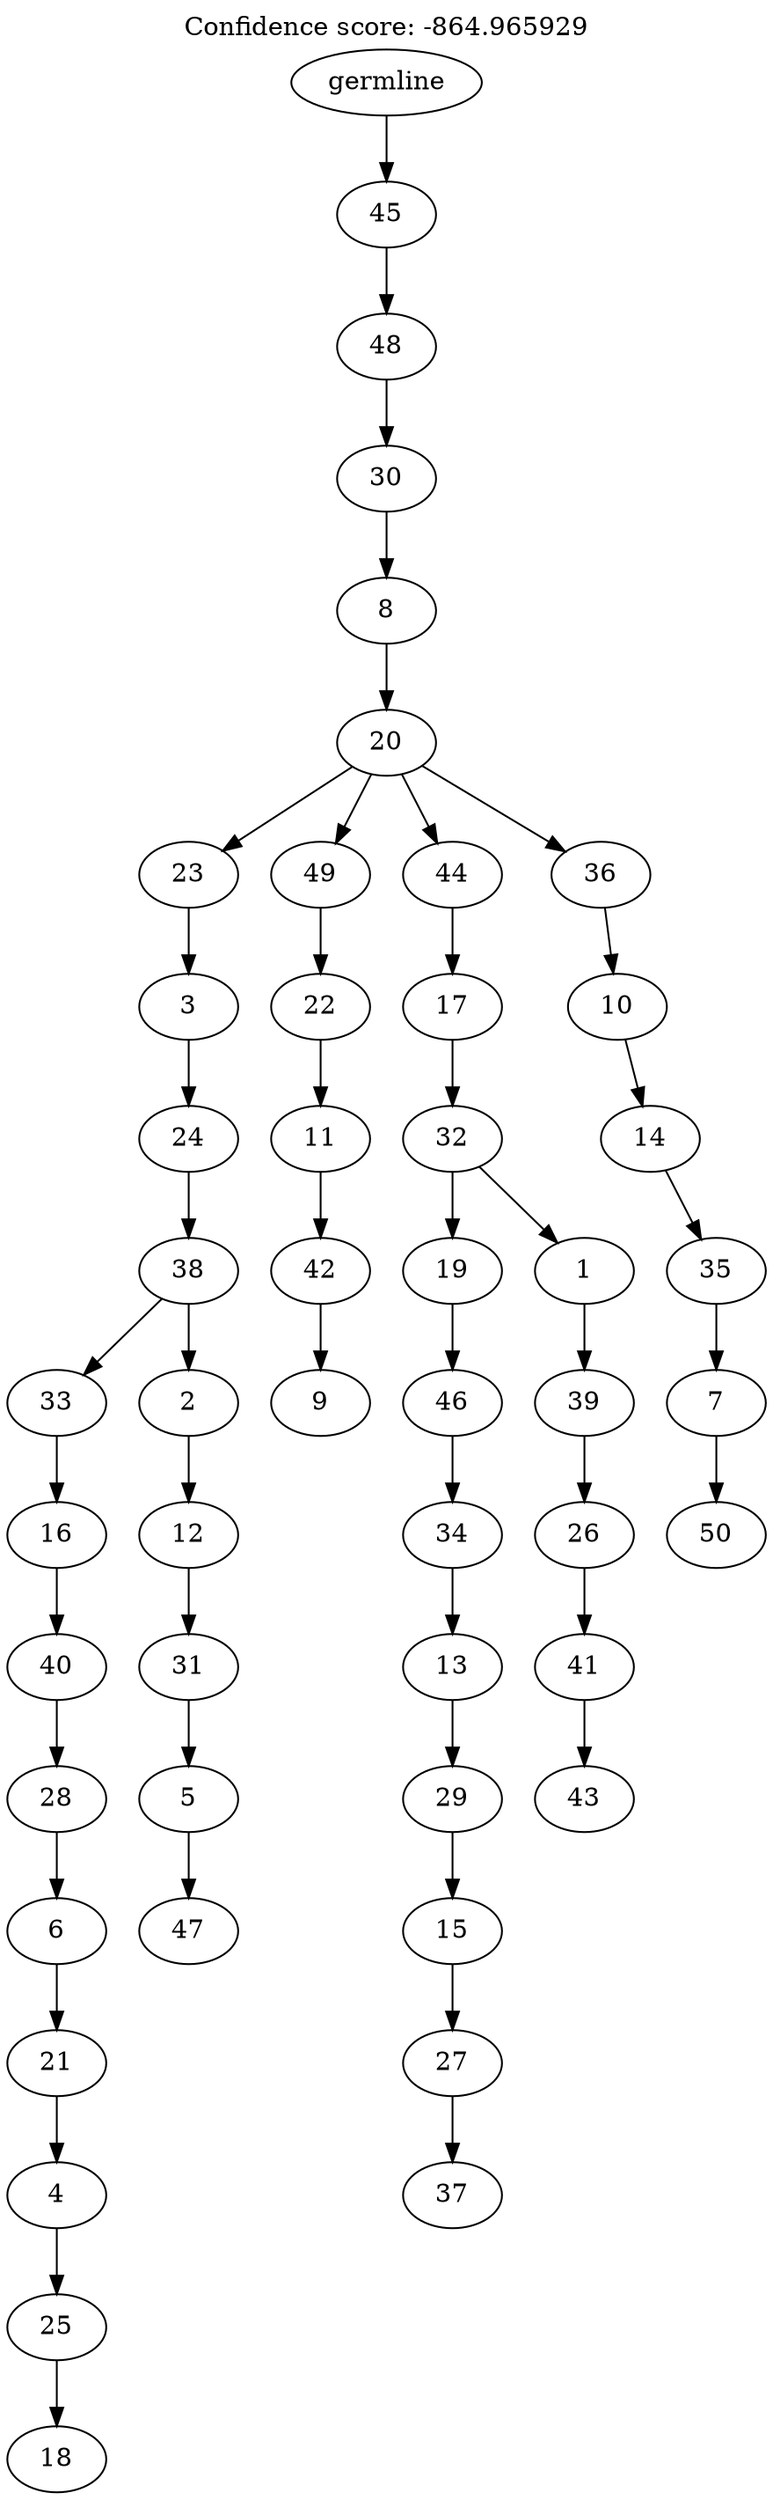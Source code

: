 digraph g {
	"49" -> "50";
	"50" [label="18"];
	"48" -> "49";
	"49" [label="25"];
	"47" -> "48";
	"48" [label="4"];
	"46" -> "47";
	"47" [label="21"];
	"45" -> "46";
	"46" [label="6"];
	"44" -> "45";
	"45" [label="28"];
	"43" -> "44";
	"44" [label="40"];
	"42" -> "43";
	"43" [label="16"];
	"40" -> "41";
	"41" [label="47"];
	"39" -> "40";
	"40" [label="5"];
	"38" -> "39";
	"39" [label="31"];
	"37" -> "38";
	"38" [label="12"];
	"36" -> "37";
	"37" [label="2"];
	"36" -> "42";
	"42" [label="33"];
	"35" -> "36";
	"36" [label="38"];
	"34" -> "35";
	"35" [label="24"];
	"33" -> "34";
	"34" [label="3"];
	"31" -> "32";
	"32" [label="9"];
	"30" -> "31";
	"31" [label="42"];
	"29" -> "30";
	"30" [label="11"];
	"28" -> "29";
	"29" [label="22"];
	"26" -> "27";
	"27" [label="37"];
	"25" -> "26";
	"26" [label="27"];
	"24" -> "25";
	"25" [label="15"];
	"23" -> "24";
	"24" [label="29"];
	"22" -> "23";
	"23" [label="13"];
	"21" -> "22";
	"22" [label="34"];
	"20" -> "21";
	"21" [label="46"];
	"18" -> "19";
	"19" [label="43"];
	"17" -> "18";
	"18" [label="41"];
	"16" -> "17";
	"17" [label="26"];
	"15" -> "16";
	"16" [label="39"];
	"14" -> "15";
	"15" [label="1"];
	"14" -> "20";
	"20" [label="19"];
	"13" -> "14";
	"14" [label="32"];
	"12" -> "13";
	"13" [label="17"];
	"10" -> "11";
	"11" [label="50"];
	"9" -> "10";
	"10" [label="7"];
	"8" -> "9";
	"9" [label="35"];
	"7" -> "8";
	"8" [label="14"];
	"6" -> "7";
	"7" [label="10"];
	"5" -> "6";
	"6" [label="36"];
	"5" -> "12";
	"12" [label="44"];
	"5" -> "28";
	"28" [label="49"];
	"5" -> "33";
	"33" [label="23"];
	"4" -> "5";
	"5" [label="20"];
	"3" -> "4";
	"4" [label="8"];
	"2" -> "3";
	"3" [label="30"];
	"1" -> "2";
	"2" [label="48"];
	"0" -> "1";
	"1" [label="45"];
	"0" [label="germline"];
	labelloc="t";
	label="Confidence score: -864.965929";
}
